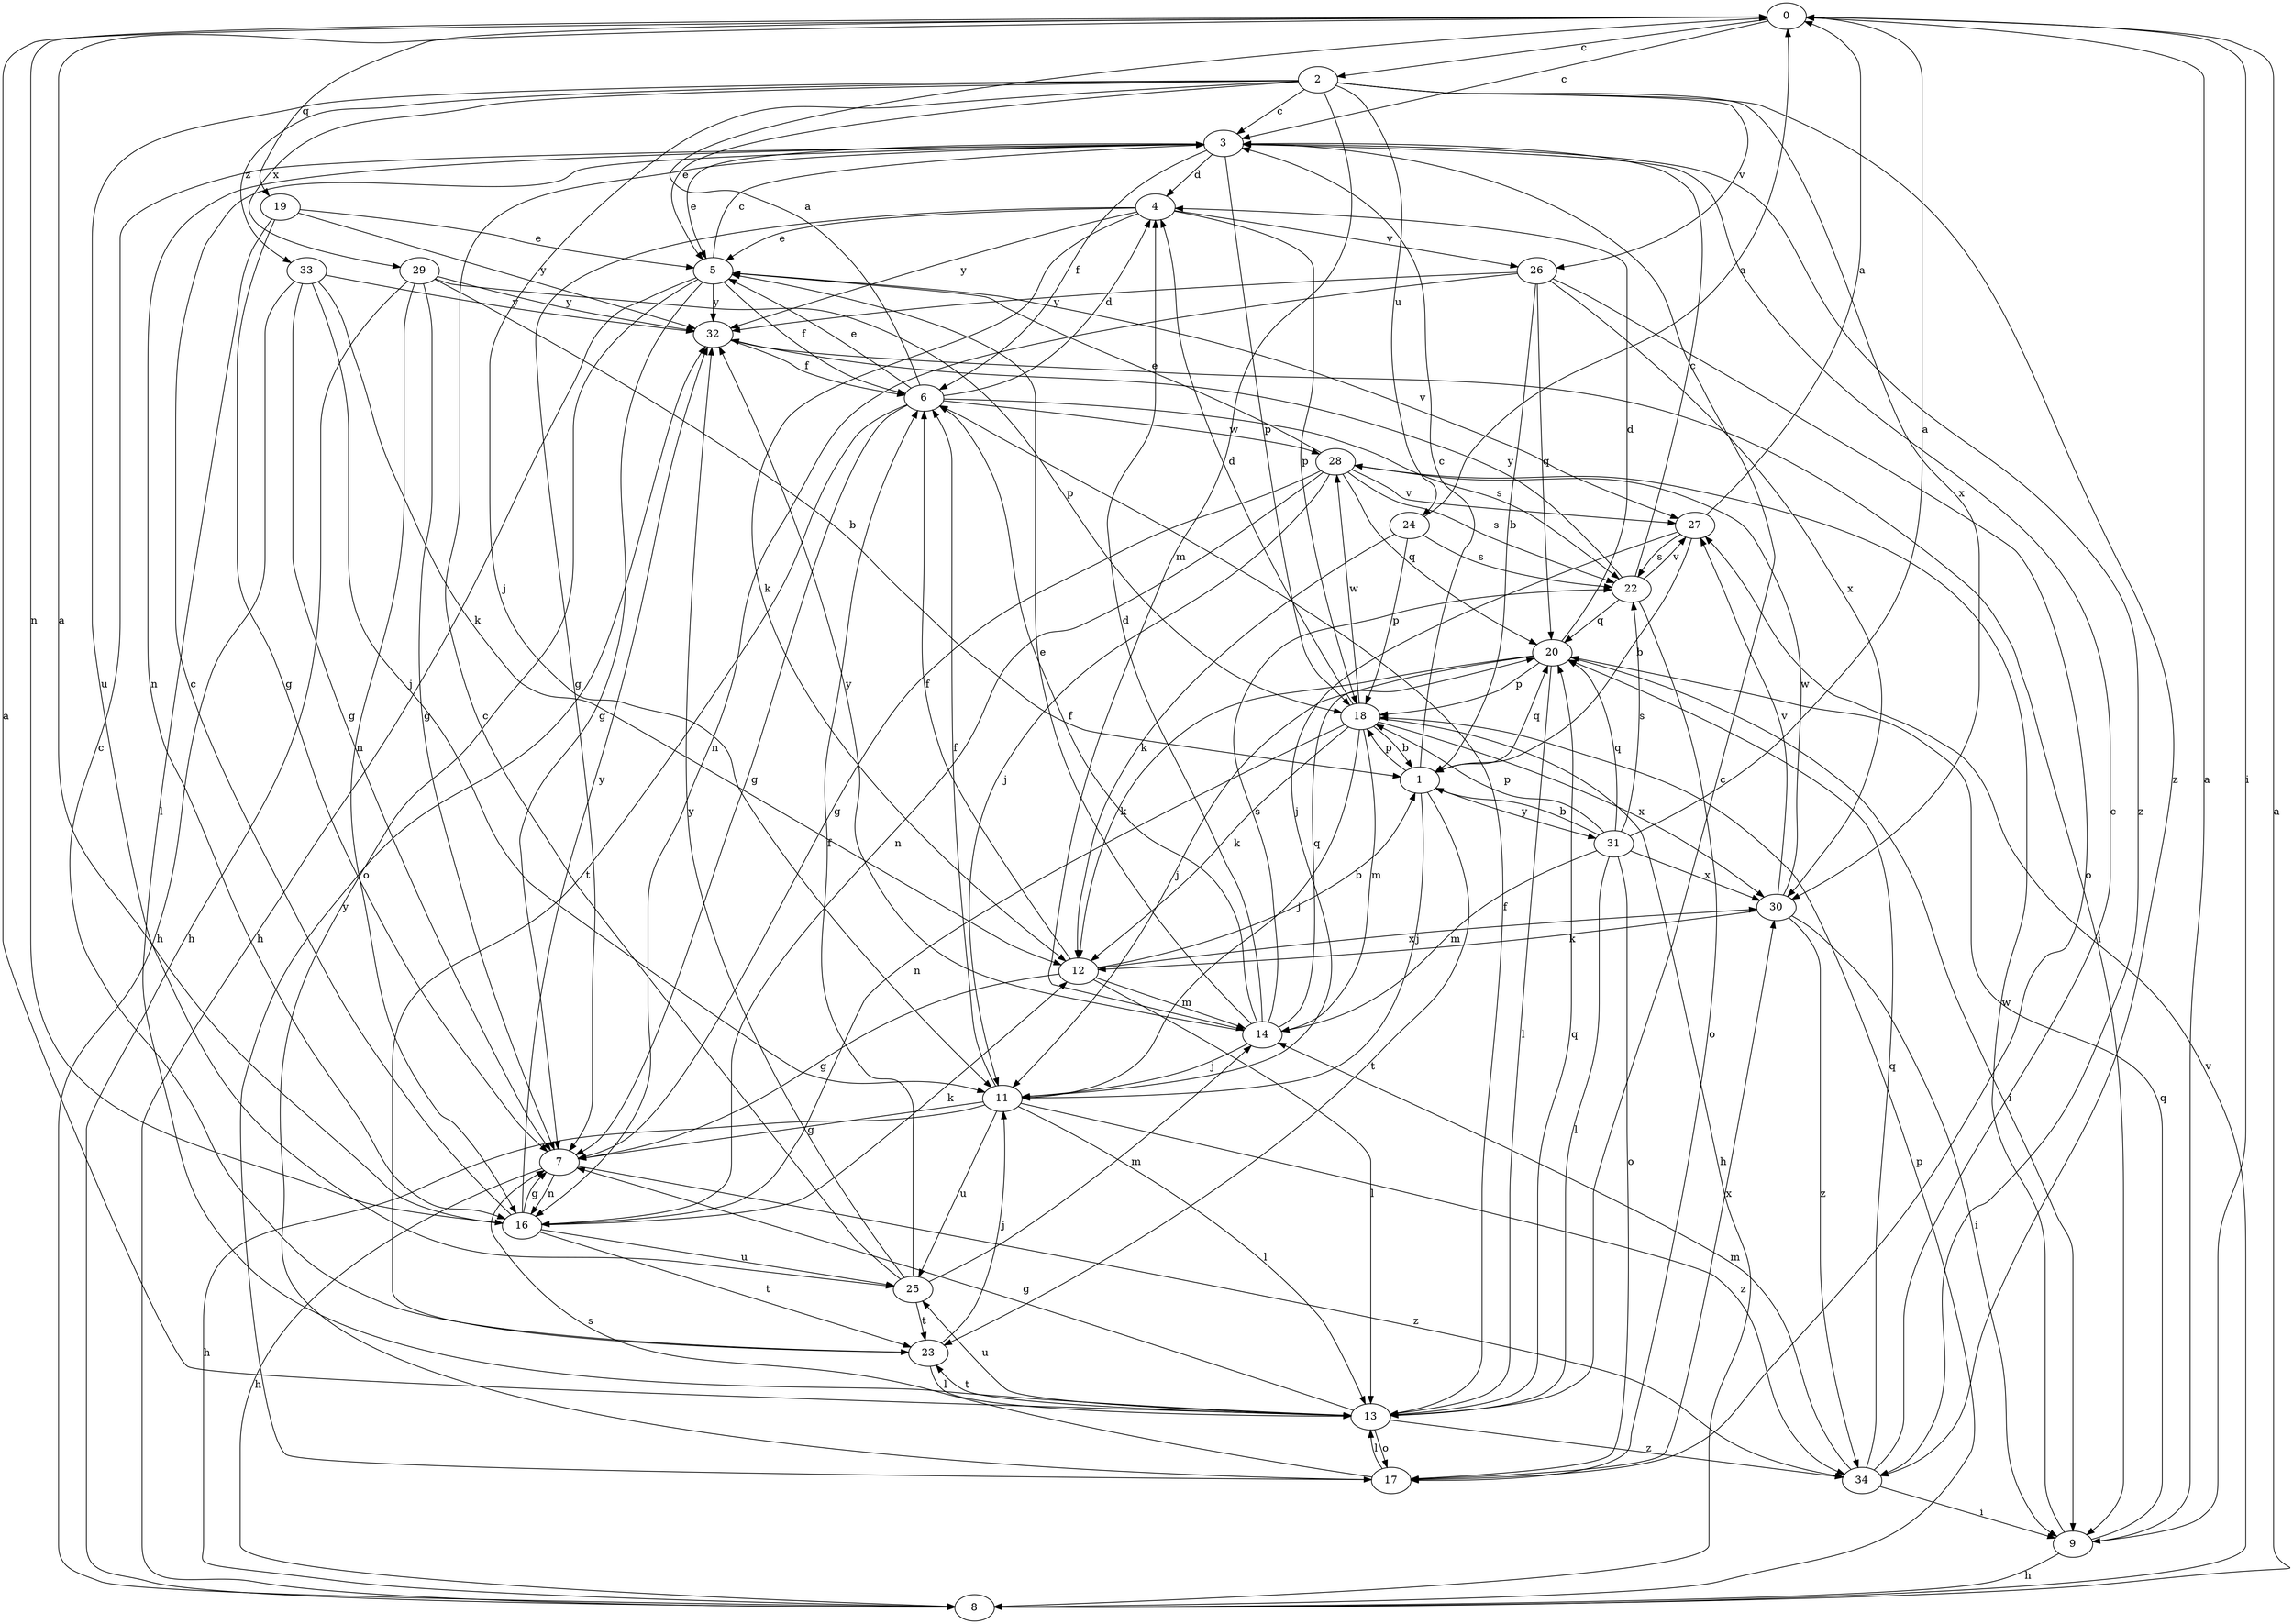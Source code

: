 strict digraph  {
0;
1;
2;
3;
4;
5;
6;
7;
8;
9;
11;
12;
13;
14;
16;
17;
18;
19;
20;
22;
23;
24;
25;
26;
27;
28;
29;
30;
31;
32;
33;
34;
0 -> 2  [label=c];
0 -> 3  [label=c];
0 -> 9  [label=i];
0 -> 16  [label=n];
0 -> 19  [label=q];
1 -> 3  [label=c];
1 -> 11  [label=j];
1 -> 18  [label=p];
1 -> 20  [label=q];
1 -> 23  [label=t];
1 -> 31  [label=y];
2 -> 3  [label=c];
2 -> 5  [label=e];
2 -> 11  [label=j];
2 -> 14  [label=m];
2 -> 24  [label=u];
2 -> 25  [label=u];
2 -> 26  [label=v];
2 -> 29  [label=x];
2 -> 30  [label=x];
2 -> 33  [label=z];
2 -> 34  [label=z];
3 -> 4  [label=d];
3 -> 5  [label=e];
3 -> 6  [label=f];
3 -> 16  [label=n];
3 -> 18  [label=p];
3 -> 34  [label=z];
4 -> 5  [label=e];
4 -> 7  [label=g];
4 -> 12  [label=k];
4 -> 18  [label=p];
4 -> 26  [label=v];
4 -> 32  [label=y];
5 -> 3  [label=c];
5 -> 6  [label=f];
5 -> 7  [label=g];
5 -> 8  [label=h];
5 -> 17  [label=o];
5 -> 27  [label=v];
5 -> 32  [label=y];
6 -> 0  [label=a];
6 -> 4  [label=d];
6 -> 5  [label=e];
6 -> 7  [label=g];
6 -> 22  [label=s];
6 -> 23  [label=t];
6 -> 28  [label=w];
7 -> 8  [label=h];
7 -> 16  [label=n];
7 -> 34  [label=z];
8 -> 0  [label=a];
8 -> 18  [label=p];
8 -> 27  [label=v];
9 -> 0  [label=a];
9 -> 8  [label=h];
9 -> 20  [label=q];
9 -> 28  [label=w];
11 -> 6  [label=f];
11 -> 7  [label=g];
11 -> 8  [label=h];
11 -> 13  [label=l];
11 -> 25  [label=u];
11 -> 34  [label=z];
12 -> 1  [label=b];
12 -> 6  [label=f];
12 -> 7  [label=g];
12 -> 13  [label=l];
12 -> 14  [label=m];
12 -> 30  [label=x];
13 -> 0  [label=a];
13 -> 3  [label=c];
13 -> 6  [label=f];
13 -> 7  [label=g];
13 -> 17  [label=o];
13 -> 20  [label=q];
13 -> 23  [label=t];
13 -> 25  [label=u];
13 -> 34  [label=z];
14 -> 4  [label=d];
14 -> 5  [label=e];
14 -> 6  [label=f];
14 -> 11  [label=j];
14 -> 20  [label=q];
14 -> 22  [label=s];
14 -> 32  [label=y];
16 -> 0  [label=a];
16 -> 3  [label=c];
16 -> 7  [label=g];
16 -> 12  [label=k];
16 -> 23  [label=t];
16 -> 25  [label=u];
16 -> 32  [label=y];
17 -> 7  [label=s];
17 -> 13  [label=l];
17 -> 30  [label=x];
17 -> 32  [label=y];
18 -> 1  [label=b];
18 -> 4  [label=d];
18 -> 8  [label=h];
18 -> 11  [label=j];
18 -> 12  [label=k];
18 -> 14  [label=m];
18 -> 16  [label=n];
18 -> 28  [label=w];
18 -> 30  [label=x];
19 -> 5  [label=e];
19 -> 7  [label=g];
19 -> 13  [label=l];
19 -> 32  [label=y];
20 -> 4  [label=d];
20 -> 9  [label=i];
20 -> 11  [label=j];
20 -> 12  [label=k];
20 -> 13  [label=l];
20 -> 18  [label=p];
22 -> 3  [label=c];
22 -> 17  [label=o];
22 -> 20  [label=q];
22 -> 27  [label=v];
22 -> 32  [label=y];
23 -> 3  [label=c];
23 -> 11  [label=j];
23 -> 13  [label=l];
24 -> 0  [label=a];
24 -> 12  [label=k];
24 -> 18  [label=p];
24 -> 22  [label=s];
25 -> 3  [label=c];
25 -> 6  [label=f];
25 -> 14  [label=m];
25 -> 23  [label=t];
25 -> 32  [label=y];
26 -> 1  [label=b];
26 -> 16  [label=n];
26 -> 17  [label=o];
26 -> 20  [label=q];
26 -> 30  [label=x];
26 -> 32  [label=y];
27 -> 0  [label=a];
27 -> 1  [label=b];
27 -> 11  [label=j];
27 -> 22  [label=s];
28 -> 5  [label=e];
28 -> 7  [label=g];
28 -> 11  [label=j];
28 -> 16  [label=n];
28 -> 20  [label=q];
28 -> 22  [label=s];
28 -> 27  [label=v];
29 -> 1  [label=b];
29 -> 7  [label=g];
29 -> 8  [label=h];
29 -> 16  [label=n];
29 -> 18  [label=p];
29 -> 32  [label=y];
30 -> 9  [label=i];
30 -> 12  [label=k];
30 -> 27  [label=v];
30 -> 28  [label=w];
30 -> 34  [label=z];
31 -> 0  [label=a];
31 -> 1  [label=b];
31 -> 13  [label=l];
31 -> 14  [label=m];
31 -> 17  [label=o];
31 -> 18  [label=p];
31 -> 20  [label=q];
31 -> 22  [label=s];
31 -> 30  [label=x];
32 -> 6  [label=f];
32 -> 9  [label=i];
33 -> 7  [label=g];
33 -> 8  [label=h];
33 -> 11  [label=j];
33 -> 12  [label=k];
33 -> 32  [label=y];
34 -> 3  [label=c];
34 -> 9  [label=i];
34 -> 14  [label=m];
34 -> 20  [label=q];
}
